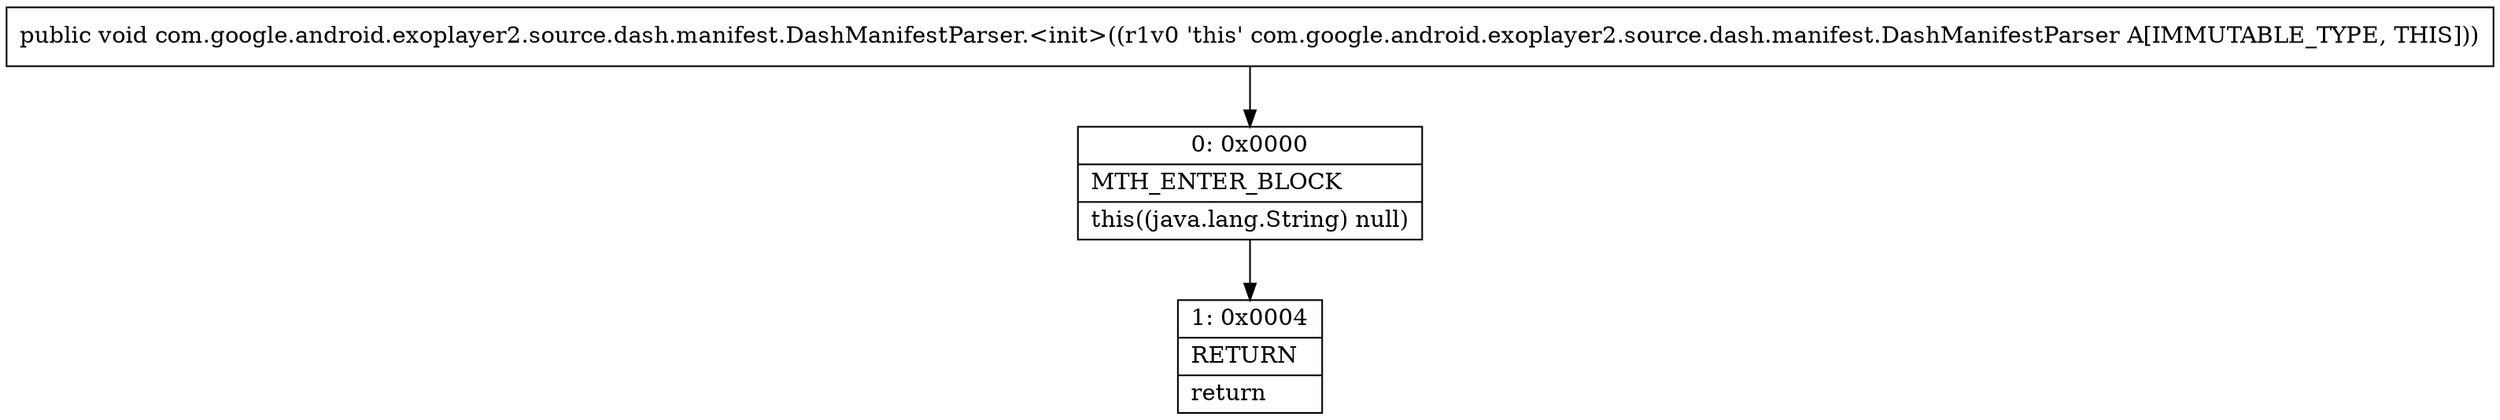 digraph "CFG forcom.google.android.exoplayer2.source.dash.manifest.DashManifestParser.\<init\>()V" {
Node_0 [shape=record,label="{0\:\ 0x0000|MTH_ENTER_BLOCK\l|this((java.lang.String) null)\l}"];
Node_1 [shape=record,label="{1\:\ 0x0004|RETURN\l|return\l}"];
MethodNode[shape=record,label="{public void com.google.android.exoplayer2.source.dash.manifest.DashManifestParser.\<init\>((r1v0 'this' com.google.android.exoplayer2.source.dash.manifest.DashManifestParser A[IMMUTABLE_TYPE, THIS])) }"];
MethodNode -> Node_0;
Node_0 -> Node_1;
}

